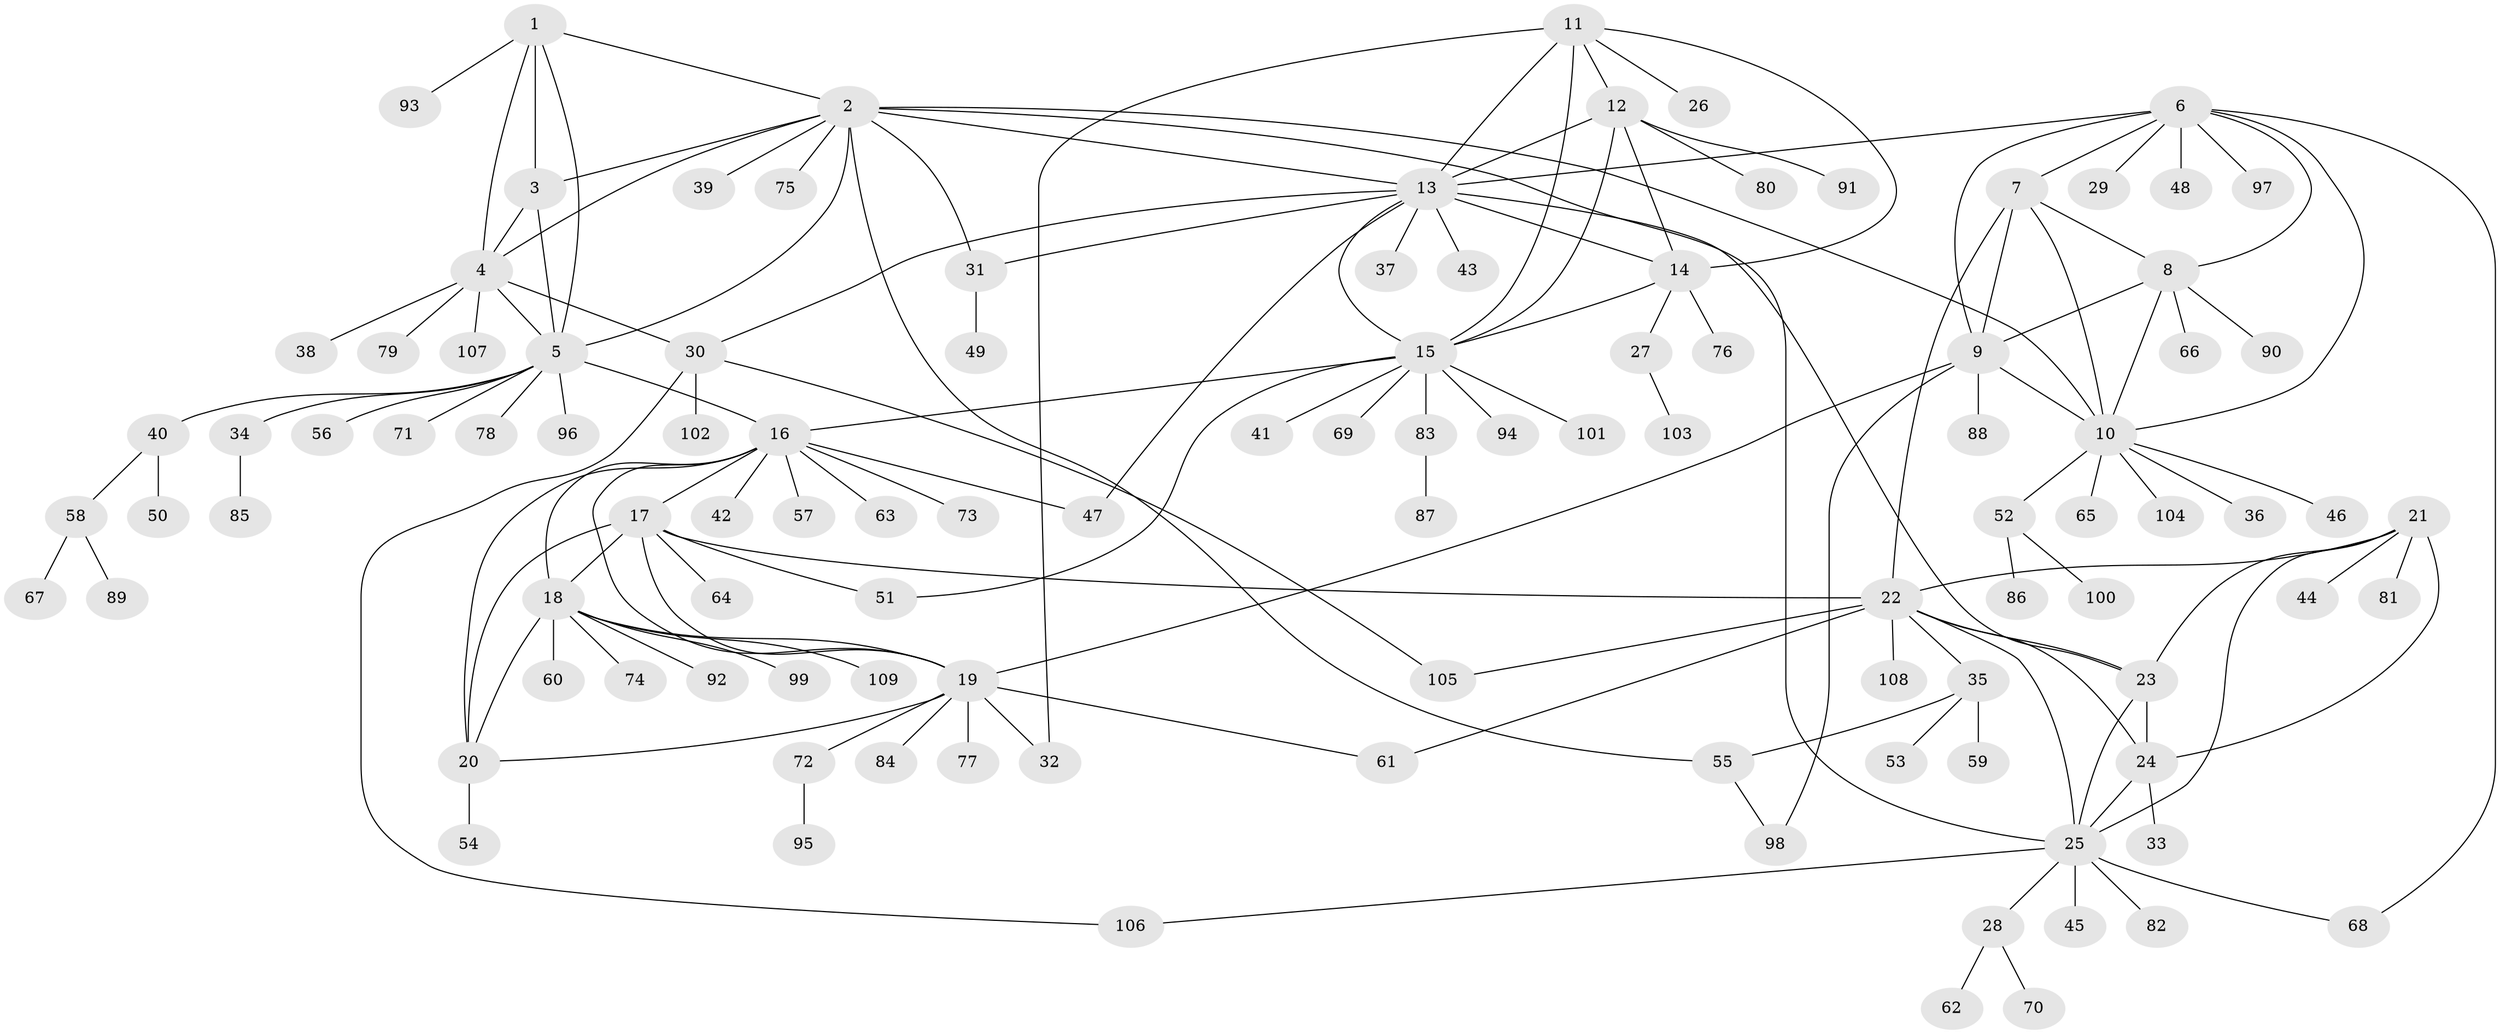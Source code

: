 // Generated by graph-tools (version 1.1) at 2025/02/03/09/25 03:02:35]
// undirected, 109 vertices, 155 edges
graph export_dot {
graph [start="1"]
  node [color=gray90,style=filled];
  1;
  2;
  3;
  4;
  5;
  6;
  7;
  8;
  9;
  10;
  11;
  12;
  13;
  14;
  15;
  16;
  17;
  18;
  19;
  20;
  21;
  22;
  23;
  24;
  25;
  26;
  27;
  28;
  29;
  30;
  31;
  32;
  33;
  34;
  35;
  36;
  37;
  38;
  39;
  40;
  41;
  42;
  43;
  44;
  45;
  46;
  47;
  48;
  49;
  50;
  51;
  52;
  53;
  54;
  55;
  56;
  57;
  58;
  59;
  60;
  61;
  62;
  63;
  64;
  65;
  66;
  67;
  68;
  69;
  70;
  71;
  72;
  73;
  74;
  75;
  76;
  77;
  78;
  79;
  80;
  81;
  82;
  83;
  84;
  85;
  86;
  87;
  88;
  89;
  90;
  91;
  92;
  93;
  94;
  95;
  96;
  97;
  98;
  99;
  100;
  101;
  102;
  103;
  104;
  105;
  106;
  107;
  108;
  109;
  1 -- 2;
  1 -- 3;
  1 -- 4;
  1 -- 5;
  1 -- 93;
  2 -- 3;
  2 -- 4;
  2 -- 5;
  2 -- 10;
  2 -- 13;
  2 -- 25;
  2 -- 31;
  2 -- 39;
  2 -- 55;
  2 -- 75;
  3 -- 4;
  3 -- 5;
  4 -- 5;
  4 -- 30;
  4 -- 38;
  4 -- 79;
  4 -- 107;
  5 -- 16;
  5 -- 34;
  5 -- 40;
  5 -- 56;
  5 -- 71;
  5 -- 78;
  5 -- 96;
  6 -- 7;
  6 -- 8;
  6 -- 9;
  6 -- 10;
  6 -- 13;
  6 -- 29;
  6 -- 48;
  6 -- 68;
  6 -- 97;
  7 -- 8;
  7 -- 9;
  7 -- 10;
  7 -- 22;
  8 -- 9;
  8 -- 10;
  8 -- 66;
  8 -- 90;
  9 -- 10;
  9 -- 19;
  9 -- 88;
  9 -- 98;
  10 -- 36;
  10 -- 46;
  10 -- 52;
  10 -- 65;
  10 -- 104;
  11 -- 12;
  11 -- 13;
  11 -- 14;
  11 -- 15;
  11 -- 26;
  11 -- 32;
  12 -- 13;
  12 -- 14;
  12 -- 15;
  12 -- 80;
  12 -- 91;
  13 -- 14;
  13 -- 15;
  13 -- 23;
  13 -- 30;
  13 -- 31;
  13 -- 37;
  13 -- 43;
  13 -- 47;
  14 -- 15;
  14 -- 27;
  14 -- 76;
  15 -- 16;
  15 -- 41;
  15 -- 51;
  15 -- 69;
  15 -- 83;
  15 -- 94;
  15 -- 101;
  16 -- 17;
  16 -- 18;
  16 -- 19;
  16 -- 20;
  16 -- 42;
  16 -- 47;
  16 -- 57;
  16 -- 63;
  16 -- 73;
  17 -- 18;
  17 -- 19;
  17 -- 20;
  17 -- 22;
  17 -- 51;
  17 -- 64;
  18 -- 19;
  18 -- 20;
  18 -- 60;
  18 -- 74;
  18 -- 92;
  18 -- 99;
  18 -- 109;
  19 -- 20;
  19 -- 32;
  19 -- 61;
  19 -- 72;
  19 -- 77;
  19 -- 84;
  20 -- 54;
  21 -- 22;
  21 -- 23;
  21 -- 24;
  21 -- 25;
  21 -- 44;
  21 -- 81;
  22 -- 23;
  22 -- 24;
  22 -- 25;
  22 -- 35;
  22 -- 61;
  22 -- 105;
  22 -- 108;
  23 -- 24;
  23 -- 25;
  24 -- 25;
  24 -- 33;
  25 -- 28;
  25 -- 45;
  25 -- 68;
  25 -- 82;
  25 -- 106;
  27 -- 103;
  28 -- 62;
  28 -- 70;
  30 -- 102;
  30 -- 105;
  30 -- 106;
  31 -- 49;
  34 -- 85;
  35 -- 53;
  35 -- 55;
  35 -- 59;
  40 -- 50;
  40 -- 58;
  52 -- 86;
  52 -- 100;
  55 -- 98;
  58 -- 67;
  58 -- 89;
  72 -- 95;
  83 -- 87;
}
